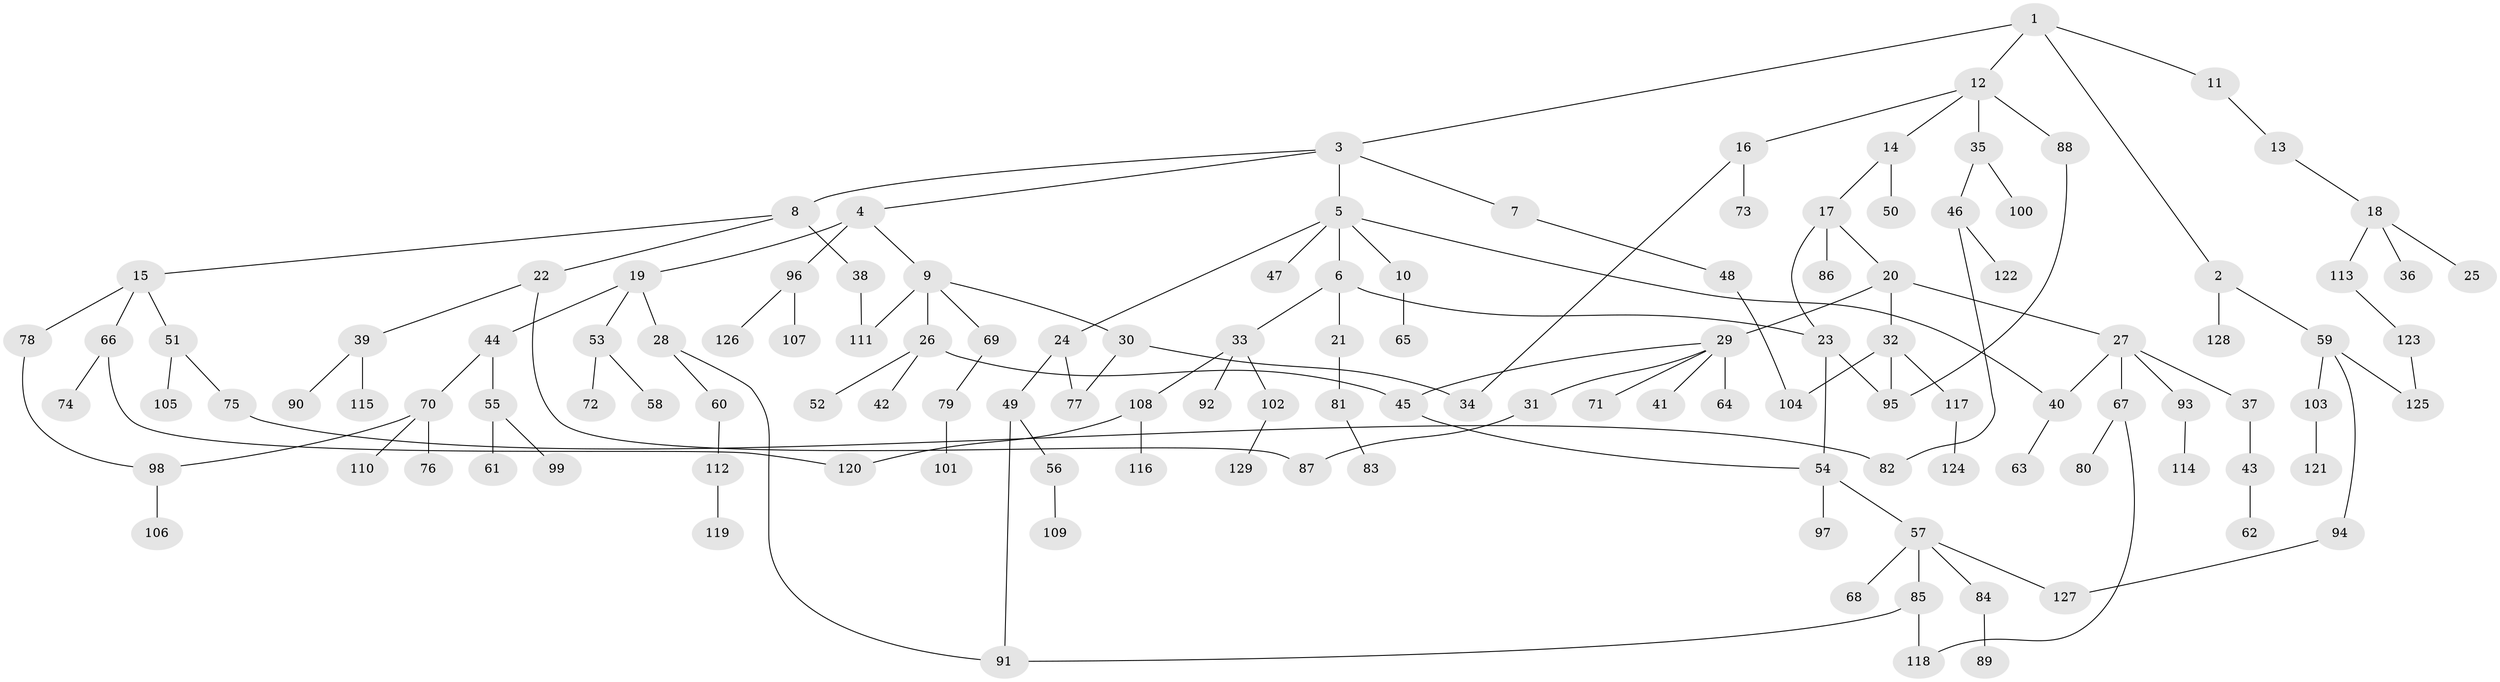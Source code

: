 // Generated by graph-tools (version 1.1) at 2025/34/03/09/25 02:34:01]
// undirected, 129 vertices, 147 edges
graph export_dot {
graph [start="1"]
  node [color=gray90,style=filled];
  1;
  2;
  3;
  4;
  5;
  6;
  7;
  8;
  9;
  10;
  11;
  12;
  13;
  14;
  15;
  16;
  17;
  18;
  19;
  20;
  21;
  22;
  23;
  24;
  25;
  26;
  27;
  28;
  29;
  30;
  31;
  32;
  33;
  34;
  35;
  36;
  37;
  38;
  39;
  40;
  41;
  42;
  43;
  44;
  45;
  46;
  47;
  48;
  49;
  50;
  51;
  52;
  53;
  54;
  55;
  56;
  57;
  58;
  59;
  60;
  61;
  62;
  63;
  64;
  65;
  66;
  67;
  68;
  69;
  70;
  71;
  72;
  73;
  74;
  75;
  76;
  77;
  78;
  79;
  80;
  81;
  82;
  83;
  84;
  85;
  86;
  87;
  88;
  89;
  90;
  91;
  92;
  93;
  94;
  95;
  96;
  97;
  98;
  99;
  100;
  101;
  102;
  103;
  104;
  105;
  106;
  107;
  108;
  109;
  110;
  111;
  112;
  113;
  114;
  115;
  116;
  117;
  118;
  119;
  120;
  121;
  122;
  123;
  124;
  125;
  126;
  127;
  128;
  129;
  1 -- 2;
  1 -- 3;
  1 -- 11;
  1 -- 12;
  2 -- 59;
  2 -- 128;
  3 -- 4;
  3 -- 5;
  3 -- 7;
  3 -- 8;
  4 -- 9;
  4 -- 19;
  4 -- 96;
  5 -- 6;
  5 -- 10;
  5 -- 24;
  5 -- 47;
  5 -- 40;
  6 -- 21;
  6 -- 23;
  6 -- 33;
  7 -- 48;
  8 -- 15;
  8 -- 22;
  8 -- 38;
  9 -- 26;
  9 -- 30;
  9 -- 69;
  9 -- 111;
  10 -- 65;
  11 -- 13;
  12 -- 14;
  12 -- 16;
  12 -- 35;
  12 -- 88;
  13 -- 18;
  14 -- 17;
  14 -- 50;
  15 -- 51;
  15 -- 66;
  15 -- 78;
  16 -- 34;
  16 -- 73;
  17 -- 20;
  17 -- 86;
  17 -- 23;
  18 -- 25;
  18 -- 36;
  18 -- 113;
  19 -- 28;
  19 -- 44;
  19 -- 53;
  20 -- 27;
  20 -- 29;
  20 -- 32;
  21 -- 81;
  22 -- 39;
  22 -- 87;
  23 -- 54;
  23 -- 95;
  24 -- 49;
  24 -- 77;
  26 -- 42;
  26 -- 52;
  26 -- 45;
  27 -- 37;
  27 -- 40;
  27 -- 67;
  27 -- 93;
  28 -- 60;
  28 -- 91;
  29 -- 31;
  29 -- 41;
  29 -- 45;
  29 -- 64;
  29 -- 71;
  30 -- 34;
  30 -- 77;
  31 -- 87;
  32 -- 104;
  32 -- 117;
  32 -- 95;
  33 -- 92;
  33 -- 102;
  33 -- 108;
  35 -- 46;
  35 -- 100;
  37 -- 43;
  38 -- 111;
  39 -- 90;
  39 -- 115;
  40 -- 63;
  43 -- 62;
  44 -- 55;
  44 -- 70;
  45 -- 54;
  46 -- 82;
  46 -- 122;
  48 -- 104;
  49 -- 56;
  49 -- 91;
  51 -- 75;
  51 -- 105;
  53 -- 58;
  53 -- 72;
  54 -- 57;
  54 -- 97;
  55 -- 61;
  55 -- 99;
  56 -- 109;
  57 -- 68;
  57 -- 84;
  57 -- 85;
  57 -- 127;
  59 -- 94;
  59 -- 103;
  59 -- 125;
  60 -- 112;
  66 -- 74;
  66 -- 120;
  67 -- 80;
  67 -- 118;
  69 -- 79;
  70 -- 76;
  70 -- 98;
  70 -- 110;
  75 -- 82;
  78 -- 98;
  79 -- 101;
  81 -- 83;
  84 -- 89;
  85 -- 118;
  85 -- 91;
  88 -- 95;
  93 -- 114;
  94 -- 127;
  96 -- 107;
  96 -- 126;
  98 -- 106;
  102 -- 129;
  103 -- 121;
  108 -- 116;
  108 -- 120;
  112 -- 119;
  113 -- 123;
  117 -- 124;
  123 -- 125;
}
